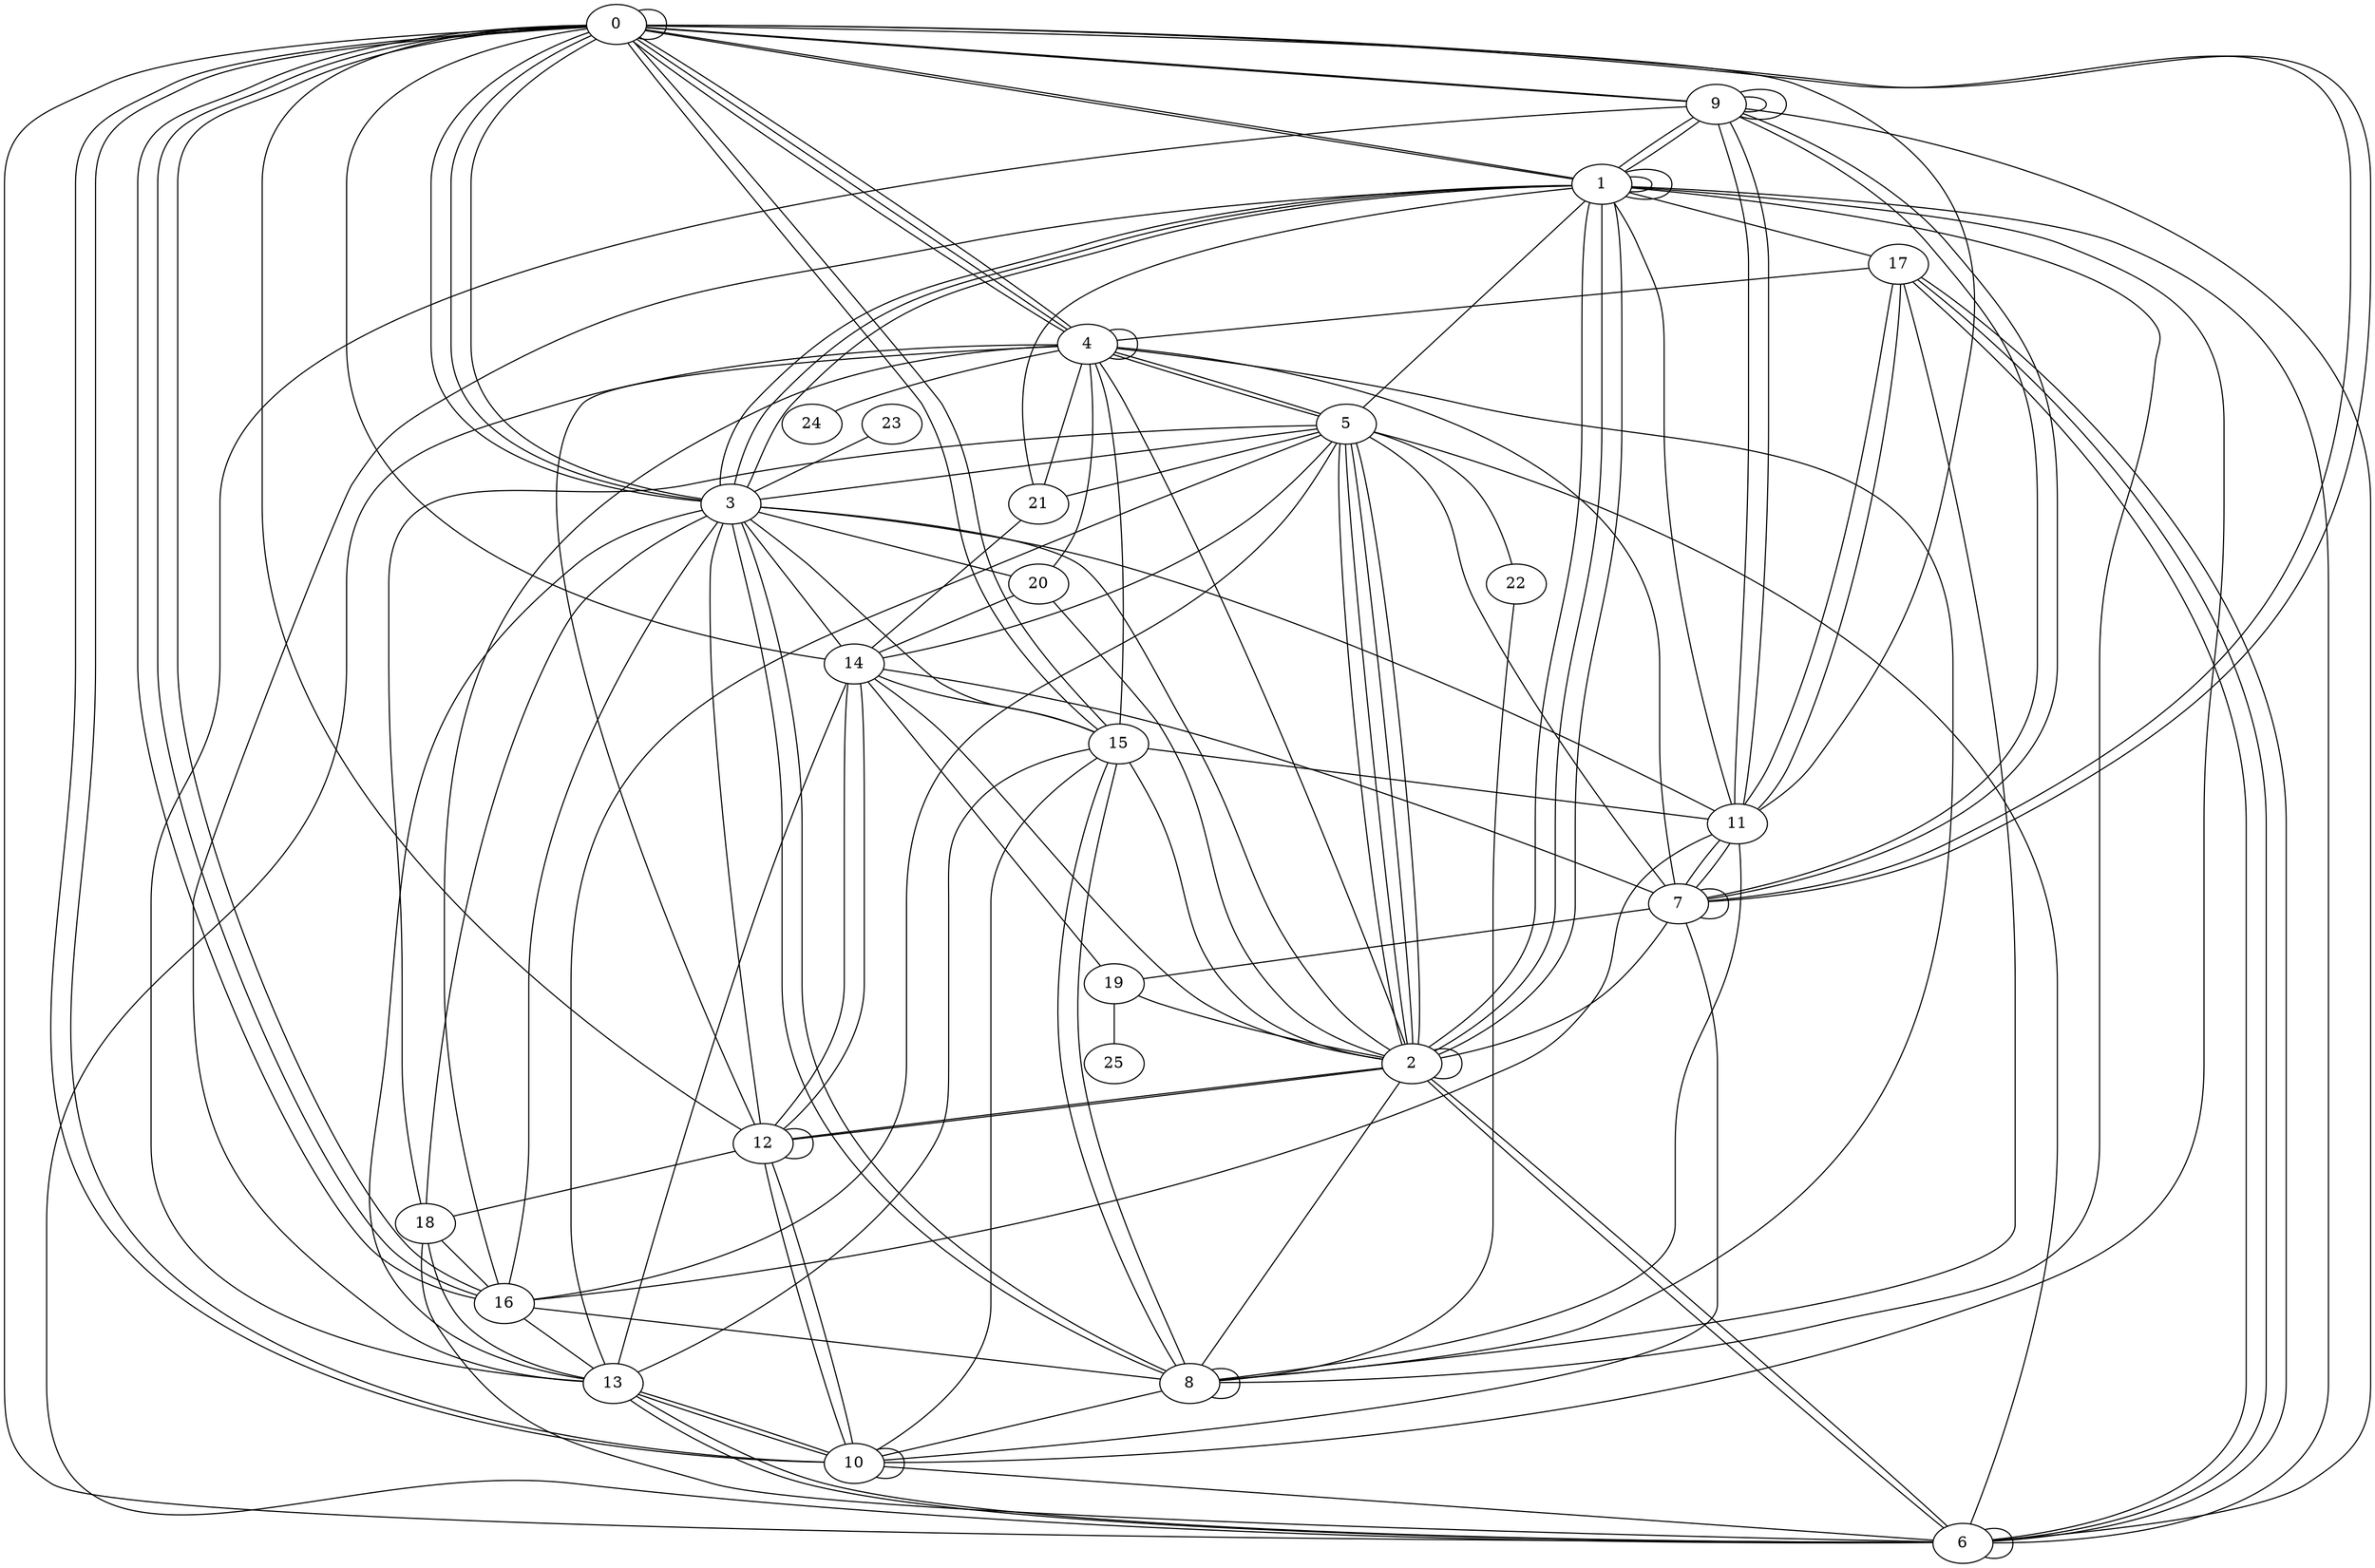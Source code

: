 graph G {
0;
1;
2;
3;
4;
5;
6;
7;
8;
9;
10;
11;
12;
13;
14;
15;
16;
17;
18;
19;
20;
21;
22;
23;
24;
25;
2--12 ;
6--6 ;
7--19 ;
7--0 ;
2--15 ;
9--9 ;
10--6 ;
10--10 ;
13--10 ;
6--18 ;
12--4 ;
0--16 ;
1--1 ;
0--3 ;
2--14 ;
17--4 ;
11--7 ;
0--9 ;
12--0 ;
8--2 ;
9--1 ;
20--14 ;
9--9 ;
6--1 ;
1--2 ;
4--0 ;
16--11 ;
5--18 ;
4--15 ;
18--13 ;
14--12 ;
4--7 ;
3--13 ;
18--16 ;
14--13 ;
12--10 ;
10--15 ;
19--25 ;
14--0 ;
0--4 ;
11--8 ;
17--11 ;
16--13 ;
0--1 ;
4--24 ;
6--5 ;
7--10 ;
21--14 ;
8--1 ;
0--15 ;
4--4 ;
3--1 ;
4--16 ;
5--21 ;
4--21 ;
1--0 ;
11--17 ;
0--0 ;
15--3 ;
9--6 ;
2--5 ;
2--20 ;
7--7 ;
1--1 ;
23--3 ;
7--14 ;
6--17 ;
22--8 ;
9--1 ;
9--11 ;
12--18 ;
4--20 ;
15--0 ;
5--14 ;
13--5 ;
6--0 ;
9--11 ;
10--12 ;
1--5 ;
13--15 ;
3--11 ;
8--15 ;
5--7 ;
3--14 ;
3--8 ;
7--11 ;
0--3 ;
15--11 ;
2--4 ;
0--7 ;
19--2 ;
12--14 ;
8--4 ;
0--10 ;
6--2 ;
8--17 ;
3--20 ;
12--3 ;
6--2 ;
1--2 ;
4--5 ;
17--6 ;
1--10 ;
8--10 ;
6--17 ;
14--15 ;
2--3 ;
2--5 ;
5--16 ;
6--4 ;
5--22 ;
3--1 ;
12--12 ;
1--17 ;
9--13 ;
21--1 ;
18--3 ;
10--0 ;
3--1 ;
16--0 ;
1--13 ;
8--15 ;
9--7 ;
12--2 ;
2--7 ;
0--4 ;
9--0 ;
13--10 ;
2--5 ;
0--16 ;
8--8 ;
5--3 ;
1--11 ;
2--1 ;
6--13 ;
2--2 ;
9--7 ;
3--0 ;
16--8 ;
0--11 ;
19--14 ;
5--4 ;
3--16 ;
8--3 ;
13--6 ;
2--5 ;
}
